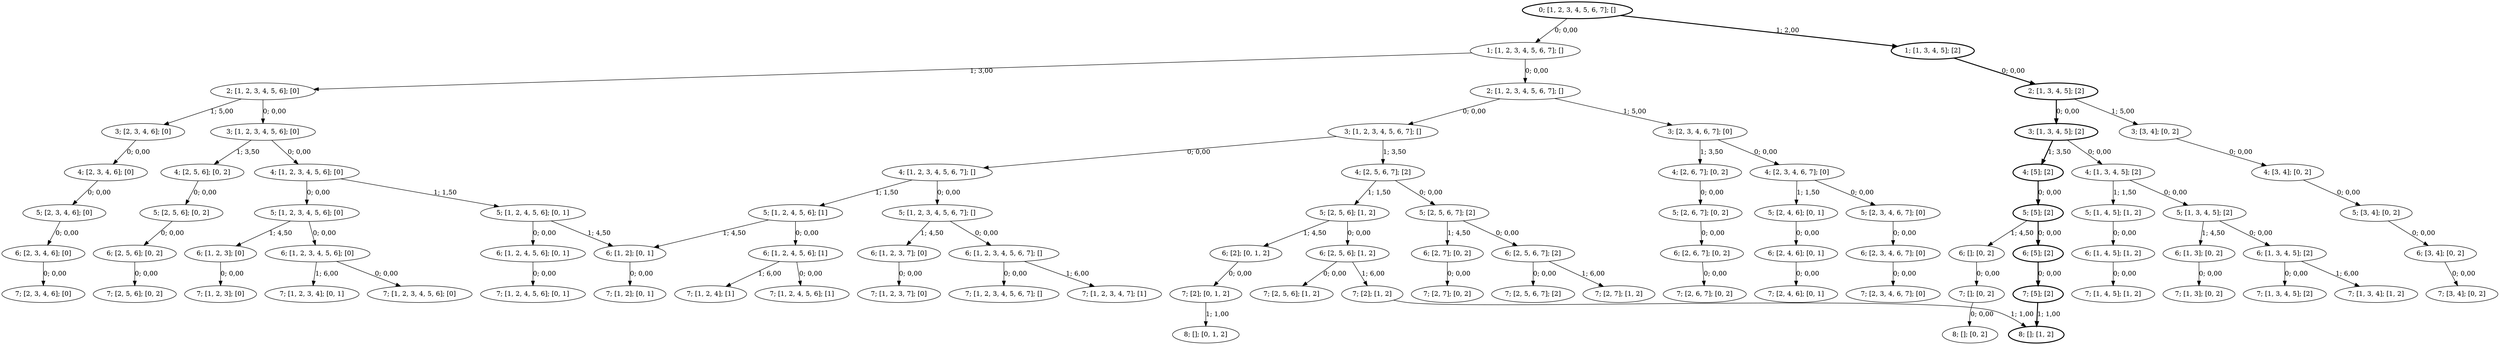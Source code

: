 strict digraph G {
  1 [ style="solid" label="6; [1, 2, 3, 4, 5, 6, 7]; []" ];
  2 [ style="solid" label="7; [1, 2, 3, 4, 5, 6, 7]; []" ];
  3 [ style="solid" label="7; [1, 2, 3, 4, 7]; [1]" ];
  4 [ style="solid" label="5; [1, 2, 3, 4, 5, 6, 7]; []" ];
  5 [ style="solid" label="6; [1, 2, 3, 7]; [0]" ];
  6 [ style="solid" label="7; [1, 2, 3, 7]; [0]" ];
  7 [ style="solid" label="4; [1, 2, 3, 4, 5, 6, 7]; []" ];
  8 [ style="solid" label="6; [1, 2, 4, 5, 6]; [1]" ];
  9 [ style="solid" label="7; [1, 2, 4, 5, 6]; [1]" ];
  10 [ style="solid" label="7; [1, 2, 4]; [1]" ];
  11 [ style="solid" label="5; [1, 2, 4, 5, 6]; [1]" ];
  12 [ style="solid" label="6; [1, 2]; [0, 1]" ];
  13 [ style="solid" label="7; [1, 2]; [0, 1]" ];
  14 [ style="solid" label="3; [1, 2, 3, 4, 5, 6, 7]; []" ];
  15 [ style="solid" label="6; [2, 5, 6, 7]; [2]" ];
  16 [ style="solid" label="7; [2, 5, 6, 7]; [2]" ];
  17 [ style="solid" label="7; [2, 7]; [1, 2]" ];
  18 [ style="solid" label="5; [2, 5, 6, 7]; [2]" ];
  19 [ style="solid" label="6; [2, 7]; [0, 2]" ];
  20 [ style="solid" label="7; [2, 7]; [0, 2]" ];
  21 [ style="solid" label="4; [2, 5, 6, 7]; [2]" ];
  22 [ style="solid" label="6; [2, 5, 6]; [1, 2]" ];
  23 [ style="solid" label="7; [2, 5, 6]; [1, 2]" ];
  24 [ style="solid" label="7; [2]; [1, 2]" ];
  25 [ style="bold" label="8; []; [1, 2]" ];
  26 [ style="solid" label="5; [2, 5, 6]; [1, 2]" ];
  27 [ style="solid" label="7; [2]; [0, 1, 2]" ];
  28 [ style="solid" label="8; []; [0, 1, 2]" ];
  29 [ style="solid" label="6; [2]; [0, 1, 2]" ];
  30 [ style="solid" label="2; [1, 2, 3, 4, 5, 6, 7]; []" ];
  31 [ style="solid" label="6; [2, 3, 4, 6, 7]; [0]" ];
  32 [ style="solid" label="7; [2, 3, 4, 6, 7]; [0]" ];
  33 [ style="solid" label="5; [2, 3, 4, 6, 7]; [0]" ];
  34 [ style="solid" label="4; [2, 3, 4, 6, 7]; [0]" ];
  35 [ style="solid" label="6; [2, 4, 6]; [0, 1]" ];
  36 [ style="solid" label="7; [2, 4, 6]; [0, 1]" ];
  37 [ style="solid" label="5; [2, 4, 6]; [0, 1]" ];
  38 [ style="solid" label="3; [2, 3, 4, 6, 7]; [0]" ];
  39 [ style="solid" label="6; [2, 6, 7]; [0, 2]" ];
  40 [ style="solid" label="7; [2, 6, 7]; [0, 2]" ];
  41 [ style="solid" label="5; [2, 6, 7]; [0, 2]" ];
  42 [ style="solid" label="4; [2, 6, 7]; [0, 2]" ];
  43 [ style="solid" label="1; [1, 2, 3, 4, 5, 6, 7]; []" ];
  44 [ style="solid" label="6; [1, 2, 3, 4, 5, 6]; [0]" ];
  45 [ style="solid" label="7; [1, 2, 3, 4, 5, 6]; [0]" ];
  46 [ style="solid" label="7; [1, 2, 3, 4]; [0, 1]" ];
  47 [ style="solid" label="5; [1, 2, 3, 4, 5, 6]; [0]" ];
  48 [ style="solid" label="6; [1, 2, 3]; [0]" ];
  49 [ style="solid" label="7; [1, 2, 3]; [0]" ];
  50 [ style="solid" label="4; [1, 2, 3, 4, 5, 6]; [0]" ];
  51 [ style="solid" label="6; [1, 2, 4, 5, 6]; [0, 1]" ];
  52 [ style="solid" label="7; [1, 2, 4, 5, 6]; [0, 1]" ];
  53 [ style="solid" label="5; [1, 2, 4, 5, 6]; [0, 1]" ];
  54 [ style="solid" label="3; [1, 2, 3, 4, 5, 6]; [0]" ];
  55 [ style="solid" label="6; [2, 5, 6]; [0, 2]" ];
  56 [ style="solid" label="7; [2, 5, 6]; [0, 2]" ];
  57 [ style="solid" label="5; [2, 5, 6]; [0, 2]" ];
  58 [ style="solid" label="4; [2, 5, 6]; [0, 2]" ];
  59 [ style="solid" label="2; [1, 2, 3, 4, 5, 6]; [0]" ];
  60 [ style="solid" label="6; [2, 3, 4, 6]; [0]" ];
  61 [ style="solid" label="7; [2, 3, 4, 6]; [0]" ];
  62 [ style="solid" label="5; [2, 3, 4, 6]; [0]" ];
  63 [ style="solid" label="4; [2, 3, 4, 6]; [0]" ];
  64 [ style="solid" label="3; [2, 3, 4, 6]; [0]" ];
  65 [ style="bold" label="0; [1, 2, 3, 4, 5, 6, 7]; []" ];
  66 [ style="solid" label="6; [1, 3, 4, 5]; [2]" ];
  67 [ style="solid" label="7; [1, 3, 4, 5]; [2]" ];
  68 [ style="solid" label="7; [1, 3, 4]; [1, 2]" ];
  69 [ style="solid" label="5; [1, 3, 4, 5]; [2]" ];
  70 [ style="solid" label="6; [1, 3]; [0, 2]" ];
  71 [ style="solid" label="7; [1, 3]; [0, 2]" ];
  72 [ style="solid" label="4; [1, 3, 4, 5]; [2]" ];
  73 [ style="solid" label="6; [1, 4, 5]; [1, 2]" ];
  74 [ style="solid" label="7; [1, 4, 5]; [1, 2]" ];
  75 [ style="solid" label="5; [1, 4, 5]; [1, 2]" ];
  76 [ style="bold" label="3; [1, 3, 4, 5]; [2]" ];
  77 [ style="bold" label="7; [5]; [2]" ];
  78 [ style="bold" label="6; [5]; [2]" ];
  79 [ style="bold" label="5; [5]; [2]" ];
  80 [ style="solid" label="7; []; [0, 2]" ];
  81 [ style="solid" label="8; []; [0, 2]" ];
  82 [ style="solid" label="6; []; [0, 2]" ];
  83 [ style="bold" label="4; [5]; [2]" ];
  84 [ style="bold" label="2; [1, 3, 4, 5]; [2]" ];
  85 [ style="solid" label="6; [3, 4]; [0, 2]" ];
  86 [ style="solid" label="7; [3, 4]; [0, 2]" ];
  87 [ style="solid" label="5; [3, 4]; [0, 2]" ];
  88 [ style="solid" label="4; [3, 4]; [0, 2]" ];
  89 [ style="solid" label="3; [3, 4]; [0, 2]" ];
  90 [ style="bold" label="1; [1, 3, 4, 5]; [2]" ];
  1 -> 2 [ style="solid" label="0; 0,00" ];
  1 -> 3 [ style="solid" label="1; 6,00" ];
  4 -> 1 [ style="solid" label="0; 0,00" ];
  5 -> 6 [ style="solid" label="0; 0,00" ];
  4 -> 5 [ style="solid" label="1; 4,50" ];
  7 -> 4 [ style="solid" label="0; 0,00" ];
  8 -> 9 [ style="solid" label="0; 0,00" ];
  8 -> 10 [ style="solid" label="1; 6,00" ];
  11 -> 8 [ style="solid" label="0; 0,00" ];
  12 -> 13 [ style="solid" label="0; 0,00" ];
  11 -> 12 [ style="solid" label="1; 4,50" ];
  7 -> 11 [ style="solid" label="1; 1,50" ];
  14 -> 7 [ style="solid" label="0; 0,00" ];
  15 -> 16 [ style="solid" label="0; 0,00" ];
  15 -> 17 [ style="solid" label="1; 6,00" ];
  18 -> 15 [ style="solid" label="0; 0,00" ];
  19 -> 20 [ style="solid" label="0; 0,00" ];
  18 -> 19 [ style="solid" label="1; 4,50" ];
  21 -> 18 [ style="solid" label="0; 0,00" ];
  22 -> 23 [ style="solid" label="0; 0,00" ];
  24 -> 25 [ style="solid" label="1; 1,00" ];
  22 -> 24 [ style="solid" label="1; 6,00" ];
  26 -> 22 [ style="solid" label="0; 0,00" ];
  27 -> 28 [ style="solid" label="1; 1,00" ];
  29 -> 27 [ style="solid" label="0; 0,00" ];
  26 -> 29 [ style="solid" label="1; 4,50" ];
  21 -> 26 [ style="solid" label="1; 1,50" ];
  14 -> 21 [ style="solid" label="1; 3,50" ];
  30 -> 14 [ style="solid" label="0; 0,00" ];
  31 -> 32 [ style="solid" label="0; 0,00" ];
  33 -> 31 [ style="solid" label="0; 0,00" ];
  34 -> 33 [ style="solid" label="0; 0,00" ];
  35 -> 36 [ style="solid" label="0; 0,00" ];
  37 -> 35 [ style="solid" label="0; 0,00" ];
  34 -> 37 [ style="solid" label="1; 1,50" ];
  38 -> 34 [ style="solid" label="0; 0,00" ];
  39 -> 40 [ style="solid" label="0; 0,00" ];
  41 -> 39 [ style="solid" label="0; 0,00" ];
  42 -> 41 [ style="solid" label="0; 0,00" ];
  38 -> 42 [ style="solid" label="1; 3,50" ];
  30 -> 38 [ style="solid" label="1; 5,00" ];
  43 -> 30 [ style="solid" label="0; 0,00" ];
  44 -> 45 [ style="solid" label="0; 0,00" ];
  44 -> 46 [ style="solid" label="1; 6,00" ];
  47 -> 44 [ style="solid" label="0; 0,00" ];
  48 -> 49 [ style="solid" label="0; 0,00" ];
  47 -> 48 [ style="solid" label="1; 4,50" ];
  50 -> 47 [ style="solid" label="0; 0,00" ];
  51 -> 52 [ style="solid" label="0; 0,00" ];
  53 -> 51 [ style="solid" label="0; 0,00" ];
  53 -> 12 [ style="solid" label="1; 4,50" ];
  50 -> 53 [ style="solid" label="1; 1,50" ];
  54 -> 50 [ style="solid" label="0; 0,00" ];
  55 -> 56 [ style="solid" label="0; 0,00" ];
  57 -> 55 [ style="solid" label="0; 0,00" ];
  58 -> 57 [ style="solid" label="0; 0,00" ];
  54 -> 58 [ style="solid" label="1; 3,50" ];
  59 -> 54 [ style="solid" label="0; 0,00" ];
  60 -> 61 [ style="solid" label="0; 0,00" ];
  62 -> 60 [ style="solid" label="0; 0,00" ];
  63 -> 62 [ style="solid" label="0; 0,00" ];
  64 -> 63 [ style="solid" label="0; 0,00" ];
  59 -> 64 [ style="solid" label="1; 5,00" ];
  43 -> 59 [ style="solid" label="1; 3,00" ];
  65 -> 43 [ style="solid" label="0; 0,00" ];
  66 -> 67 [ style="solid" label="0; 0,00" ];
  66 -> 68 [ style="solid" label="1; 6,00" ];
  69 -> 66 [ style="solid" label="0; 0,00" ];
  70 -> 71 [ style="solid" label="0; 0,00" ];
  69 -> 70 [ style="solid" label="1; 4,50" ];
  72 -> 69 [ style="solid" label="0; 0,00" ];
  73 -> 74 [ style="solid" label="0; 0,00" ];
  75 -> 73 [ style="solid" label="0; 0,00" ];
  72 -> 75 [ style="solid" label="1; 1,50" ];
  76 -> 72 [ style="solid" label="0; 0,00" ];
  77 -> 25 [ style="bold" label="1; 1,00" ];
  78 -> 77 [ style="bold" label="0; 0,00" ];
  79 -> 78 [ style="bold" label="0; 0,00" ];
  80 -> 81 [ style="solid" label="0; 0,00" ];
  82 -> 80 [ style="solid" label="0; 0,00" ];
  79 -> 82 [ style="solid" label="1; 4,50" ];
  83 -> 79 [ style="bold" label="0; 0,00" ];
  76 -> 83 [ style="bold" label="1; 3,50" ];
  84 -> 76 [ style="bold" label="0; 0,00" ];
  85 -> 86 [ style="solid" label="0; 0,00" ];
  87 -> 85 [ style="solid" label="0; 0,00" ];
  88 -> 87 [ style="solid" label="0; 0,00" ];
  89 -> 88 [ style="solid" label="0; 0,00" ];
  84 -> 89 [ style="solid" label="1; 5,00" ];
  90 -> 84 [ style="bold" label="0; 0,00" ];
  65 -> 90 [ style="bold" label="1; 2,00" ];
}
